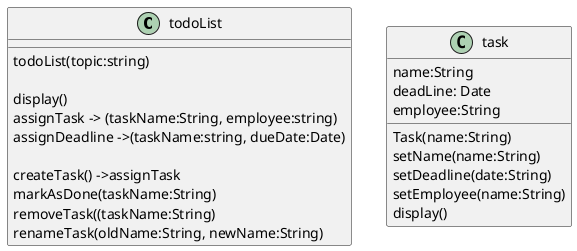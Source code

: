 /*
 *  UCF COP3330 Summer 2021 Assignment 4 Solution
 *  Copyright 2021 RAYME PERSAD
 */


@startuml
'https://plantuml.com/sequence-diagram

class todoList {
    todoList(topic:string)

    display()
    assignTask -> (taskName:String, employee:string)
    assignDeadline ->(taskName:string, dueDate:Date)

    createTask() ->assignTask
    markAsDone(taskName:String)
    removeTask((taskName:String)
    renameTask(oldName:String, newName:String)
   }

class task {
    name:String
    deadLine: Date
    employee:String

    Task(name:String)
    setName(name:String)
    setDeadline(date:String)
    setEmployee(name:String)
    display()
}
@enduml